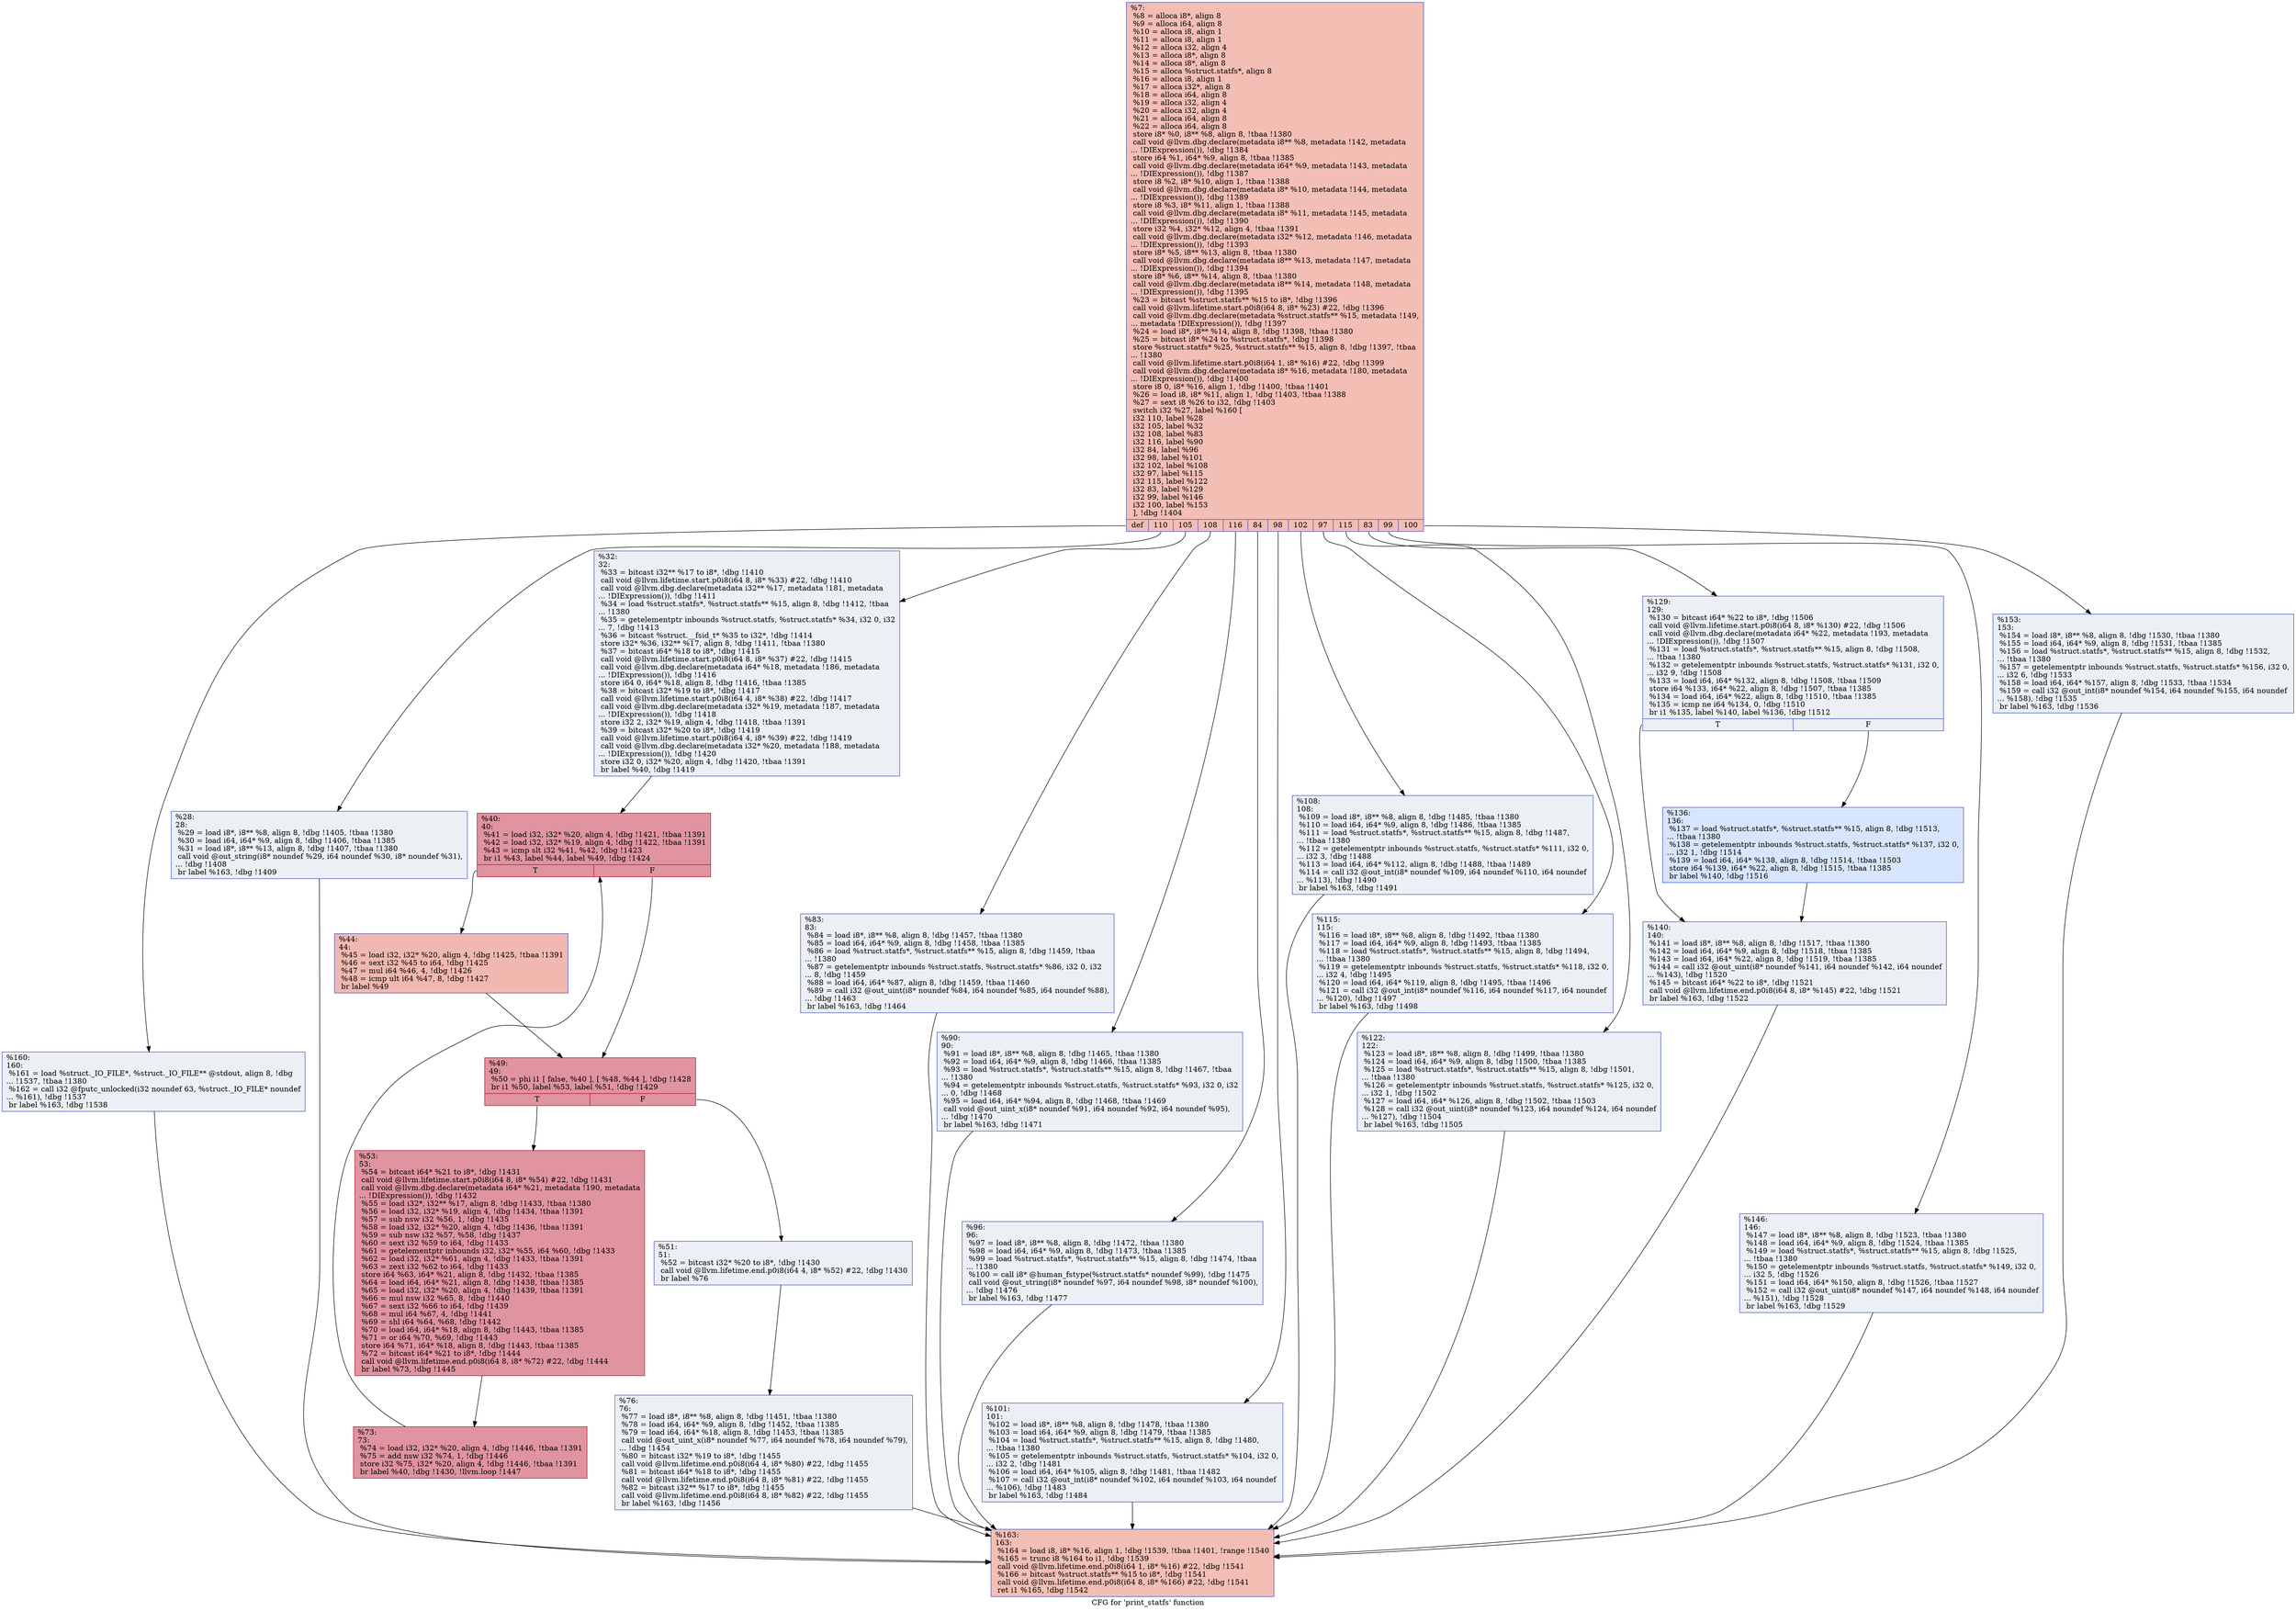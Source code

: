 digraph "CFG for 'print_statfs' function" {
	label="CFG for 'print_statfs' function";

	Node0x16885a0 [shape=record,color="#3d50c3ff", style=filled, fillcolor="#e36c5570",label="{%7:\l  %8 = alloca i8*, align 8\l  %9 = alloca i64, align 8\l  %10 = alloca i8, align 1\l  %11 = alloca i8, align 1\l  %12 = alloca i32, align 4\l  %13 = alloca i8*, align 8\l  %14 = alloca i8*, align 8\l  %15 = alloca %struct.statfs*, align 8\l  %16 = alloca i8, align 1\l  %17 = alloca i32*, align 8\l  %18 = alloca i64, align 8\l  %19 = alloca i32, align 4\l  %20 = alloca i32, align 4\l  %21 = alloca i64, align 8\l  %22 = alloca i64, align 8\l  store i8* %0, i8** %8, align 8, !tbaa !1380\l  call void @llvm.dbg.declare(metadata i8** %8, metadata !142, metadata\l... !DIExpression()), !dbg !1384\l  store i64 %1, i64* %9, align 8, !tbaa !1385\l  call void @llvm.dbg.declare(metadata i64* %9, metadata !143, metadata\l... !DIExpression()), !dbg !1387\l  store i8 %2, i8* %10, align 1, !tbaa !1388\l  call void @llvm.dbg.declare(metadata i8* %10, metadata !144, metadata\l... !DIExpression()), !dbg !1389\l  store i8 %3, i8* %11, align 1, !tbaa !1388\l  call void @llvm.dbg.declare(metadata i8* %11, metadata !145, metadata\l... !DIExpression()), !dbg !1390\l  store i32 %4, i32* %12, align 4, !tbaa !1391\l  call void @llvm.dbg.declare(metadata i32* %12, metadata !146, metadata\l... !DIExpression()), !dbg !1393\l  store i8* %5, i8** %13, align 8, !tbaa !1380\l  call void @llvm.dbg.declare(metadata i8** %13, metadata !147, metadata\l... !DIExpression()), !dbg !1394\l  store i8* %6, i8** %14, align 8, !tbaa !1380\l  call void @llvm.dbg.declare(metadata i8** %14, metadata !148, metadata\l... !DIExpression()), !dbg !1395\l  %23 = bitcast %struct.statfs** %15 to i8*, !dbg !1396\l  call void @llvm.lifetime.start.p0i8(i64 8, i8* %23) #22, !dbg !1396\l  call void @llvm.dbg.declare(metadata %struct.statfs** %15, metadata !149,\l... metadata !DIExpression()), !dbg !1397\l  %24 = load i8*, i8** %14, align 8, !dbg !1398, !tbaa !1380\l  %25 = bitcast i8* %24 to %struct.statfs*, !dbg !1398\l  store %struct.statfs* %25, %struct.statfs** %15, align 8, !dbg !1397, !tbaa\l... !1380\l  call void @llvm.lifetime.start.p0i8(i64 1, i8* %16) #22, !dbg !1399\l  call void @llvm.dbg.declare(metadata i8* %16, metadata !180, metadata\l... !DIExpression()), !dbg !1400\l  store i8 0, i8* %16, align 1, !dbg !1400, !tbaa !1401\l  %26 = load i8, i8* %11, align 1, !dbg !1403, !tbaa !1388\l  %27 = sext i8 %26 to i32, !dbg !1403\l  switch i32 %27, label %160 [\l    i32 110, label %28\l    i32 105, label %32\l    i32 108, label %83\l    i32 116, label %90\l    i32 84, label %96\l    i32 98, label %101\l    i32 102, label %108\l    i32 97, label %115\l    i32 115, label %122\l    i32 83, label %129\l    i32 99, label %146\l    i32 100, label %153\l  ], !dbg !1404\l|{<s0>def|<s1>110|<s2>105|<s3>108|<s4>116|<s5>84|<s6>98|<s7>102|<s8>97|<s9>115|<s10>83|<s11>99|<s12>100}}"];
	Node0x16885a0:s0 -> Node0x1688d50;
	Node0x16885a0:s1 -> Node0x16886c0;
	Node0x16885a0:s2 -> Node0x1688710;
	Node0x16885a0:s3 -> Node0x1688990;
	Node0x16885a0:s4 -> Node0x16889e0;
	Node0x16885a0:s5 -> Node0x1688a30;
	Node0x16885a0:s6 -> Node0x1688a80;
	Node0x16885a0:s7 -> Node0x1688ad0;
	Node0x16885a0:s8 -> Node0x1688b20;
	Node0x16885a0:s9 -> Node0x1688b70;
	Node0x16885a0:s10 -> Node0x1688bc0;
	Node0x16885a0:s11 -> Node0x1688cb0;
	Node0x16885a0:s12 -> Node0x1688d00;
	Node0x16886c0 [shape=record,color="#3d50c3ff", style=filled, fillcolor="#d4dbe670",label="{%28:\l28:                                               \l  %29 = load i8*, i8** %8, align 8, !dbg !1405, !tbaa !1380\l  %30 = load i64, i64* %9, align 8, !dbg !1406, !tbaa !1385\l  %31 = load i8*, i8** %13, align 8, !dbg !1407, !tbaa !1380\l  call void @out_string(i8* noundef %29, i64 noundef %30, i8* noundef %31),\l... !dbg !1408\l  br label %163, !dbg !1409\l}"];
	Node0x16886c0 -> Node0x1688da0;
	Node0x1688710 [shape=record,color="#3d50c3ff", style=filled, fillcolor="#d4dbe670",label="{%32:\l32:                                               \l  %33 = bitcast i32** %17 to i8*, !dbg !1410\l  call void @llvm.lifetime.start.p0i8(i64 8, i8* %33) #22, !dbg !1410\l  call void @llvm.dbg.declare(metadata i32** %17, metadata !181, metadata\l... !DIExpression()), !dbg !1411\l  %34 = load %struct.statfs*, %struct.statfs** %15, align 8, !dbg !1412, !tbaa\l... !1380\l  %35 = getelementptr inbounds %struct.statfs, %struct.statfs* %34, i32 0, i32\l... 7, !dbg !1413\l  %36 = bitcast %struct.__fsid_t* %35 to i32*, !dbg !1414\l  store i32* %36, i32** %17, align 8, !dbg !1411, !tbaa !1380\l  %37 = bitcast i64* %18 to i8*, !dbg !1415\l  call void @llvm.lifetime.start.p0i8(i64 8, i8* %37) #22, !dbg !1415\l  call void @llvm.dbg.declare(metadata i64* %18, metadata !186, metadata\l... !DIExpression()), !dbg !1416\l  store i64 0, i64* %18, align 8, !dbg !1416, !tbaa !1385\l  %38 = bitcast i32* %19 to i8*, !dbg !1417\l  call void @llvm.lifetime.start.p0i8(i64 4, i8* %38) #22, !dbg !1417\l  call void @llvm.dbg.declare(metadata i32* %19, metadata !187, metadata\l... !DIExpression()), !dbg !1418\l  store i32 2, i32* %19, align 4, !dbg !1418, !tbaa !1391\l  %39 = bitcast i32* %20 to i8*, !dbg !1419\l  call void @llvm.lifetime.start.p0i8(i64 4, i8* %39) #22, !dbg !1419\l  call void @llvm.dbg.declare(metadata i32* %20, metadata !188, metadata\l... !DIExpression()), !dbg !1420\l  store i32 0, i32* %20, align 4, !dbg !1420, !tbaa !1391\l  br label %40, !dbg !1419\l}"];
	Node0x1688710 -> Node0x1688760;
	Node0x1688760 [shape=record,color="#b70d28ff", style=filled, fillcolor="#b70d2870",label="{%40:\l40:                                               \l  %41 = load i32, i32* %20, align 4, !dbg !1421, !tbaa !1391\l  %42 = load i32, i32* %19, align 4, !dbg !1422, !tbaa !1391\l  %43 = icmp slt i32 %41, %42, !dbg !1423\l  br i1 %43, label %44, label %49, !dbg !1424\l|{<s0>T|<s1>F}}"];
	Node0x1688760:s0 -> Node0x16887b0;
	Node0x1688760:s1 -> Node0x1688800;
	Node0x16887b0 [shape=record,color="#3d50c3ff", style=filled, fillcolor="#dc5d4a70",label="{%44:\l44:                                               \l  %45 = load i32, i32* %20, align 4, !dbg !1425, !tbaa !1391\l  %46 = sext i32 %45 to i64, !dbg !1425\l  %47 = mul i64 %46, 4, !dbg !1426\l  %48 = icmp ult i64 %47, 8, !dbg !1427\l  br label %49\l}"];
	Node0x16887b0 -> Node0x1688800;
	Node0x1688800 [shape=record,color="#b70d28ff", style=filled, fillcolor="#b70d2870",label="{%49:\l49:                                               \l  %50 = phi i1 [ false, %40 ], [ %48, %44 ], !dbg !1428\l  br i1 %50, label %53, label %51, !dbg !1429\l|{<s0>T|<s1>F}}"];
	Node0x1688800:s0 -> Node0x16888a0;
	Node0x1688800:s1 -> Node0x1688850;
	Node0x1688850 [shape=record,color="#3d50c3ff", style=filled, fillcolor="#d4dbe670",label="{%51:\l51:                                               \l  %52 = bitcast i32* %20 to i8*, !dbg !1430\l  call void @llvm.lifetime.end.p0i8(i64 4, i8* %52) #22, !dbg !1430\l  br label %76\l}"];
	Node0x1688850 -> Node0x1688940;
	Node0x16888a0 [shape=record,color="#b70d28ff", style=filled, fillcolor="#b70d2870",label="{%53:\l53:                                               \l  %54 = bitcast i64* %21 to i8*, !dbg !1431\l  call void @llvm.lifetime.start.p0i8(i64 8, i8* %54) #22, !dbg !1431\l  call void @llvm.dbg.declare(metadata i64* %21, metadata !190, metadata\l... !DIExpression()), !dbg !1432\l  %55 = load i32*, i32** %17, align 8, !dbg !1433, !tbaa !1380\l  %56 = load i32, i32* %19, align 4, !dbg !1434, !tbaa !1391\l  %57 = sub nsw i32 %56, 1, !dbg !1435\l  %58 = load i32, i32* %20, align 4, !dbg !1436, !tbaa !1391\l  %59 = sub nsw i32 %57, %58, !dbg !1437\l  %60 = sext i32 %59 to i64, !dbg !1433\l  %61 = getelementptr inbounds i32, i32* %55, i64 %60, !dbg !1433\l  %62 = load i32, i32* %61, align 4, !dbg !1433, !tbaa !1391\l  %63 = zext i32 %62 to i64, !dbg !1433\l  store i64 %63, i64* %21, align 8, !dbg !1432, !tbaa !1385\l  %64 = load i64, i64* %21, align 8, !dbg !1438, !tbaa !1385\l  %65 = load i32, i32* %20, align 4, !dbg !1439, !tbaa !1391\l  %66 = mul nsw i32 %65, 8, !dbg !1440\l  %67 = sext i32 %66 to i64, !dbg !1439\l  %68 = mul i64 %67, 4, !dbg !1441\l  %69 = shl i64 %64, %68, !dbg !1442\l  %70 = load i64, i64* %18, align 8, !dbg !1443, !tbaa !1385\l  %71 = or i64 %70, %69, !dbg !1443\l  store i64 %71, i64* %18, align 8, !dbg !1443, !tbaa !1385\l  %72 = bitcast i64* %21 to i8*, !dbg !1444\l  call void @llvm.lifetime.end.p0i8(i64 8, i8* %72) #22, !dbg !1444\l  br label %73, !dbg !1445\l}"];
	Node0x16888a0 -> Node0x16888f0;
	Node0x16888f0 [shape=record,color="#b70d28ff", style=filled, fillcolor="#b70d2870",label="{%73:\l73:                                               \l  %74 = load i32, i32* %20, align 4, !dbg !1446, !tbaa !1391\l  %75 = add nsw i32 %74, 1, !dbg !1446\l  store i32 %75, i32* %20, align 4, !dbg !1446, !tbaa !1391\l  br label %40, !dbg !1430, !llvm.loop !1447\l}"];
	Node0x16888f0 -> Node0x1688760;
	Node0x1688940 [shape=record,color="#3d50c3ff", style=filled, fillcolor="#d4dbe670",label="{%76:\l76:                                               \l  %77 = load i8*, i8** %8, align 8, !dbg !1451, !tbaa !1380\l  %78 = load i64, i64* %9, align 8, !dbg !1452, !tbaa !1385\l  %79 = load i64, i64* %18, align 8, !dbg !1453, !tbaa !1385\l  call void @out_uint_x(i8* noundef %77, i64 noundef %78, i64 noundef %79),\l... !dbg !1454\l  %80 = bitcast i32* %19 to i8*, !dbg !1455\l  call void @llvm.lifetime.end.p0i8(i64 4, i8* %80) #22, !dbg !1455\l  %81 = bitcast i64* %18 to i8*, !dbg !1455\l  call void @llvm.lifetime.end.p0i8(i64 8, i8* %81) #22, !dbg !1455\l  %82 = bitcast i32** %17 to i8*, !dbg !1455\l  call void @llvm.lifetime.end.p0i8(i64 8, i8* %82) #22, !dbg !1455\l  br label %163, !dbg !1456\l}"];
	Node0x1688940 -> Node0x1688da0;
	Node0x1688990 [shape=record,color="#3d50c3ff", style=filled, fillcolor="#d4dbe670",label="{%83:\l83:                                               \l  %84 = load i8*, i8** %8, align 8, !dbg !1457, !tbaa !1380\l  %85 = load i64, i64* %9, align 8, !dbg !1458, !tbaa !1385\l  %86 = load %struct.statfs*, %struct.statfs** %15, align 8, !dbg !1459, !tbaa\l... !1380\l  %87 = getelementptr inbounds %struct.statfs, %struct.statfs* %86, i32 0, i32\l... 8, !dbg !1459\l  %88 = load i64, i64* %87, align 8, !dbg !1459, !tbaa !1460\l  %89 = call i32 @out_uint(i8* noundef %84, i64 noundef %85, i64 noundef %88),\l... !dbg !1463\l  br label %163, !dbg !1464\l}"];
	Node0x1688990 -> Node0x1688da0;
	Node0x16889e0 [shape=record,color="#3d50c3ff", style=filled, fillcolor="#d4dbe670",label="{%90:\l90:                                               \l  %91 = load i8*, i8** %8, align 8, !dbg !1465, !tbaa !1380\l  %92 = load i64, i64* %9, align 8, !dbg !1466, !tbaa !1385\l  %93 = load %struct.statfs*, %struct.statfs** %15, align 8, !dbg !1467, !tbaa\l... !1380\l  %94 = getelementptr inbounds %struct.statfs, %struct.statfs* %93, i32 0, i32\l... 0, !dbg !1468\l  %95 = load i64, i64* %94, align 8, !dbg !1468, !tbaa !1469\l  call void @out_uint_x(i8* noundef %91, i64 noundef %92, i64 noundef %95),\l... !dbg !1470\l  br label %163, !dbg !1471\l}"];
	Node0x16889e0 -> Node0x1688da0;
	Node0x1688a30 [shape=record,color="#3d50c3ff", style=filled, fillcolor="#d4dbe670",label="{%96:\l96:                                               \l  %97 = load i8*, i8** %8, align 8, !dbg !1472, !tbaa !1380\l  %98 = load i64, i64* %9, align 8, !dbg !1473, !tbaa !1385\l  %99 = load %struct.statfs*, %struct.statfs** %15, align 8, !dbg !1474, !tbaa\l... !1380\l  %100 = call i8* @human_fstype(%struct.statfs* noundef %99), !dbg !1475\l  call void @out_string(i8* noundef %97, i64 noundef %98, i8* noundef %100),\l... !dbg !1476\l  br label %163, !dbg !1477\l}"];
	Node0x1688a30 -> Node0x1688da0;
	Node0x1688a80 [shape=record,color="#3d50c3ff", style=filled, fillcolor="#d4dbe670",label="{%101:\l101:                                              \l  %102 = load i8*, i8** %8, align 8, !dbg !1478, !tbaa !1380\l  %103 = load i64, i64* %9, align 8, !dbg !1479, !tbaa !1385\l  %104 = load %struct.statfs*, %struct.statfs** %15, align 8, !dbg !1480,\l... !tbaa !1380\l  %105 = getelementptr inbounds %struct.statfs, %struct.statfs* %104, i32 0,\l... i32 2, !dbg !1481\l  %106 = load i64, i64* %105, align 8, !dbg !1481, !tbaa !1482\l  %107 = call i32 @out_int(i8* noundef %102, i64 noundef %103, i64 noundef\l... %106), !dbg !1483\l  br label %163, !dbg !1484\l}"];
	Node0x1688a80 -> Node0x1688da0;
	Node0x1688ad0 [shape=record,color="#3d50c3ff", style=filled, fillcolor="#d4dbe670",label="{%108:\l108:                                              \l  %109 = load i8*, i8** %8, align 8, !dbg !1485, !tbaa !1380\l  %110 = load i64, i64* %9, align 8, !dbg !1486, !tbaa !1385\l  %111 = load %struct.statfs*, %struct.statfs** %15, align 8, !dbg !1487,\l... !tbaa !1380\l  %112 = getelementptr inbounds %struct.statfs, %struct.statfs* %111, i32 0,\l... i32 3, !dbg !1488\l  %113 = load i64, i64* %112, align 8, !dbg !1488, !tbaa !1489\l  %114 = call i32 @out_int(i8* noundef %109, i64 noundef %110, i64 noundef\l... %113), !dbg !1490\l  br label %163, !dbg !1491\l}"];
	Node0x1688ad0 -> Node0x1688da0;
	Node0x1688b20 [shape=record,color="#3d50c3ff", style=filled, fillcolor="#d4dbe670",label="{%115:\l115:                                              \l  %116 = load i8*, i8** %8, align 8, !dbg !1492, !tbaa !1380\l  %117 = load i64, i64* %9, align 8, !dbg !1493, !tbaa !1385\l  %118 = load %struct.statfs*, %struct.statfs** %15, align 8, !dbg !1494,\l... !tbaa !1380\l  %119 = getelementptr inbounds %struct.statfs, %struct.statfs* %118, i32 0,\l... i32 4, !dbg !1495\l  %120 = load i64, i64* %119, align 8, !dbg !1495, !tbaa !1496\l  %121 = call i32 @out_int(i8* noundef %116, i64 noundef %117, i64 noundef\l... %120), !dbg !1497\l  br label %163, !dbg !1498\l}"];
	Node0x1688b20 -> Node0x1688da0;
	Node0x1688b70 [shape=record,color="#3d50c3ff", style=filled, fillcolor="#d4dbe670",label="{%122:\l122:                                              \l  %123 = load i8*, i8** %8, align 8, !dbg !1499, !tbaa !1380\l  %124 = load i64, i64* %9, align 8, !dbg !1500, !tbaa !1385\l  %125 = load %struct.statfs*, %struct.statfs** %15, align 8, !dbg !1501,\l... !tbaa !1380\l  %126 = getelementptr inbounds %struct.statfs, %struct.statfs* %125, i32 0,\l... i32 1, !dbg !1502\l  %127 = load i64, i64* %126, align 8, !dbg !1502, !tbaa !1503\l  %128 = call i32 @out_uint(i8* noundef %123, i64 noundef %124, i64 noundef\l... %127), !dbg !1504\l  br label %163, !dbg !1505\l}"];
	Node0x1688b70 -> Node0x1688da0;
	Node0x1688bc0 [shape=record,color="#3d50c3ff", style=filled, fillcolor="#d4dbe670",label="{%129:\l129:                                              \l  %130 = bitcast i64* %22 to i8*, !dbg !1506\l  call void @llvm.lifetime.start.p0i8(i64 8, i8* %130) #22, !dbg !1506\l  call void @llvm.dbg.declare(metadata i64* %22, metadata !193, metadata\l... !DIExpression()), !dbg !1507\l  %131 = load %struct.statfs*, %struct.statfs** %15, align 8, !dbg !1508,\l... !tbaa !1380\l  %132 = getelementptr inbounds %struct.statfs, %struct.statfs* %131, i32 0,\l... i32 9, !dbg !1508\l  %133 = load i64, i64* %132, align 8, !dbg !1508, !tbaa !1509\l  store i64 %133, i64* %22, align 8, !dbg !1507, !tbaa !1385\l  %134 = load i64, i64* %22, align 8, !dbg !1510, !tbaa !1385\l  %135 = icmp ne i64 %134, 0, !dbg !1510\l  br i1 %135, label %140, label %136, !dbg !1512\l|{<s0>T|<s1>F}}"];
	Node0x1688bc0:s0 -> Node0x1688c60;
	Node0x1688bc0:s1 -> Node0x1688c10;
	Node0x1688c10 [shape=record,color="#3d50c3ff", style=filled, fillcolor="#a7c5fe70",label="{%136:\l136:                                              \l  %137 = load %struct.statfs*, %struct.statfs** %15, align 8, !dbg !1513,\l... !tbaa !1380\l  %138 = getelementptr inbounds %struct.statfs, %struct.statfs* %137, i32 0,\l... i32 1, !dbg !1514\l  %139 = load i64, i64* %138, align 8, !dbg !1514, !tbaa !1503\l  store i64 %139, i64* %22, align 8, !dbg !1515, !tbaa !1385\l  br label %140, !dbg !1516\l}"];
	Node0x1688c10 -> Node0x1688c60;
	Node0x1688c60 [shape=record,color="#3d50c3ff", style=filled, fillcolor="#d4dbe670",label="{%140:\l140:                                              \l  %141 = load i8*, i8** %8, align 8, !dbg !1517, !tbaa !1380\l  %142 = load i64, i64* %9, align 8, !dbg !1518, !tbaa !1385\l  %143 = load i64, i64* %22, align 8, !dbg !1519, !tbaa !1385\l  %144 = call i32 @out_uint(i8* noundef %141, i64 noundef %142, i64 noundef\l... %143), !dbg !1520\l  %145 = bitcast i64* %22 to i8*, !dbg !1521\l  call void @llvm.lifetime.end.p0i8(i64 8, i8* %145) #22, !dbg !1521\l  br label %163, !dbg !1522\l}"];
	Node0x1688c60 -> Node0x1688da0;
	Node0x1688cb0 [shape=record,color="#3d50c3ff", style=filled, fillcolor="#d4dbe670",label="{%146:\l146:                                              \l  %147 = load i8*, i8** %8, align 8, !dbg !1523, !tbaa !1380\l  %148 = load i64, i64* %9, align 8, !dbg !1524, !tbaa !1385\l  %149 = load %struct.statfs*, %struct.statfs** %15, align 8, !dbg !1525,\l... !tbaa !1380\l  %150 = getelementptr inbounds %struct.statfs, %struct.statfs* %149, i32 0,\l... i32 5, !dbg !1526\l  %151 = load i64, i64* %150, align 8, !dbg !1526, !tbaa !1527\l  %152 = call i32 @out_uint(i8* noundef %147, i64 noundef %148, i64 noundef\l... %151), !dbg !1528\l  br label %163, !dbg !1529\l}"];
	Node0x1688cb0 -> Node0x1688da0;
	Node0x1688d00 [shape=record,color="#3d50c3ff", style=filled, fillcolor="#d4dbe670",label="{%153:\l153:                                              \l  %154 = load i8*, i8** %8, align 8, !dbg !1530, !tbaa !1380\l  %155 = load i64, i64* %9, align 8, !dbg !1531, !tbaa !1385\l  %156 = load %struct.statfs*, %struct.statfs** %15, align 8, !dbg !1532,\l... !tbaa !1380\l  %157 = getelementptr inbounds %struct.statfs, %struct.statfs* %156, i32 0,\l... i32 6, !dbg !1533\l  %158 = load i64, i64* %157, align 8, !dbg !1533, !tbaa !1534\l  %159 = call i32 @out_int(i8* noundef %154, i64 noundef %155, i64 noundef\l... %158), !dbg !1535\l  br label %163, !dbg !1536\l}"];
	Node0x1688d00 -> Node0x1688da0;
	Node0x1688d50 [shape=record,color="#3d50c3ff", style=filled, fillcolor="#d4dbe670",label="{%160:\l160:                                              \l  %161 = load %struct._IO_FILE*, %struct._IO_FILE** @stdout, align 8, !dbg\l... !1537, !tbaa !1380\l  %162 = call i32 @fputc_unlocked(i32 noundef 63, %struct._IO_FILE* noundef\l... %161), !dbg !1537\l  br label %163, !dbg !1538\l}"];
	Node0x1688d50 -> Node0x1688da0;
	Node0x1688da0 [shape=record,color="#3d50c3ff", style=filled, fillcolor="#e36c5570",label="{%163:\l163:                                              \l  %164 = load i8, i8* %16, align 1, !dbg !1539, !tbaa !1401, !range !1540\l  %165 = trunc i8 %164 to i1, !dbg !1539\l  call void @llvm.lifetime.end.p0i8(i64 1, i8* %16) #22, !dbg !1541\l  %166 = bitcast %struct.statfs** %15 to i8*, !dbg !1541\l  call void @llvm.lifetime.end.p0i8(i64 8, i8* %166) #22, !dbg !1541\l  ret i1 %165, !dbg !1542\l}"];
}
